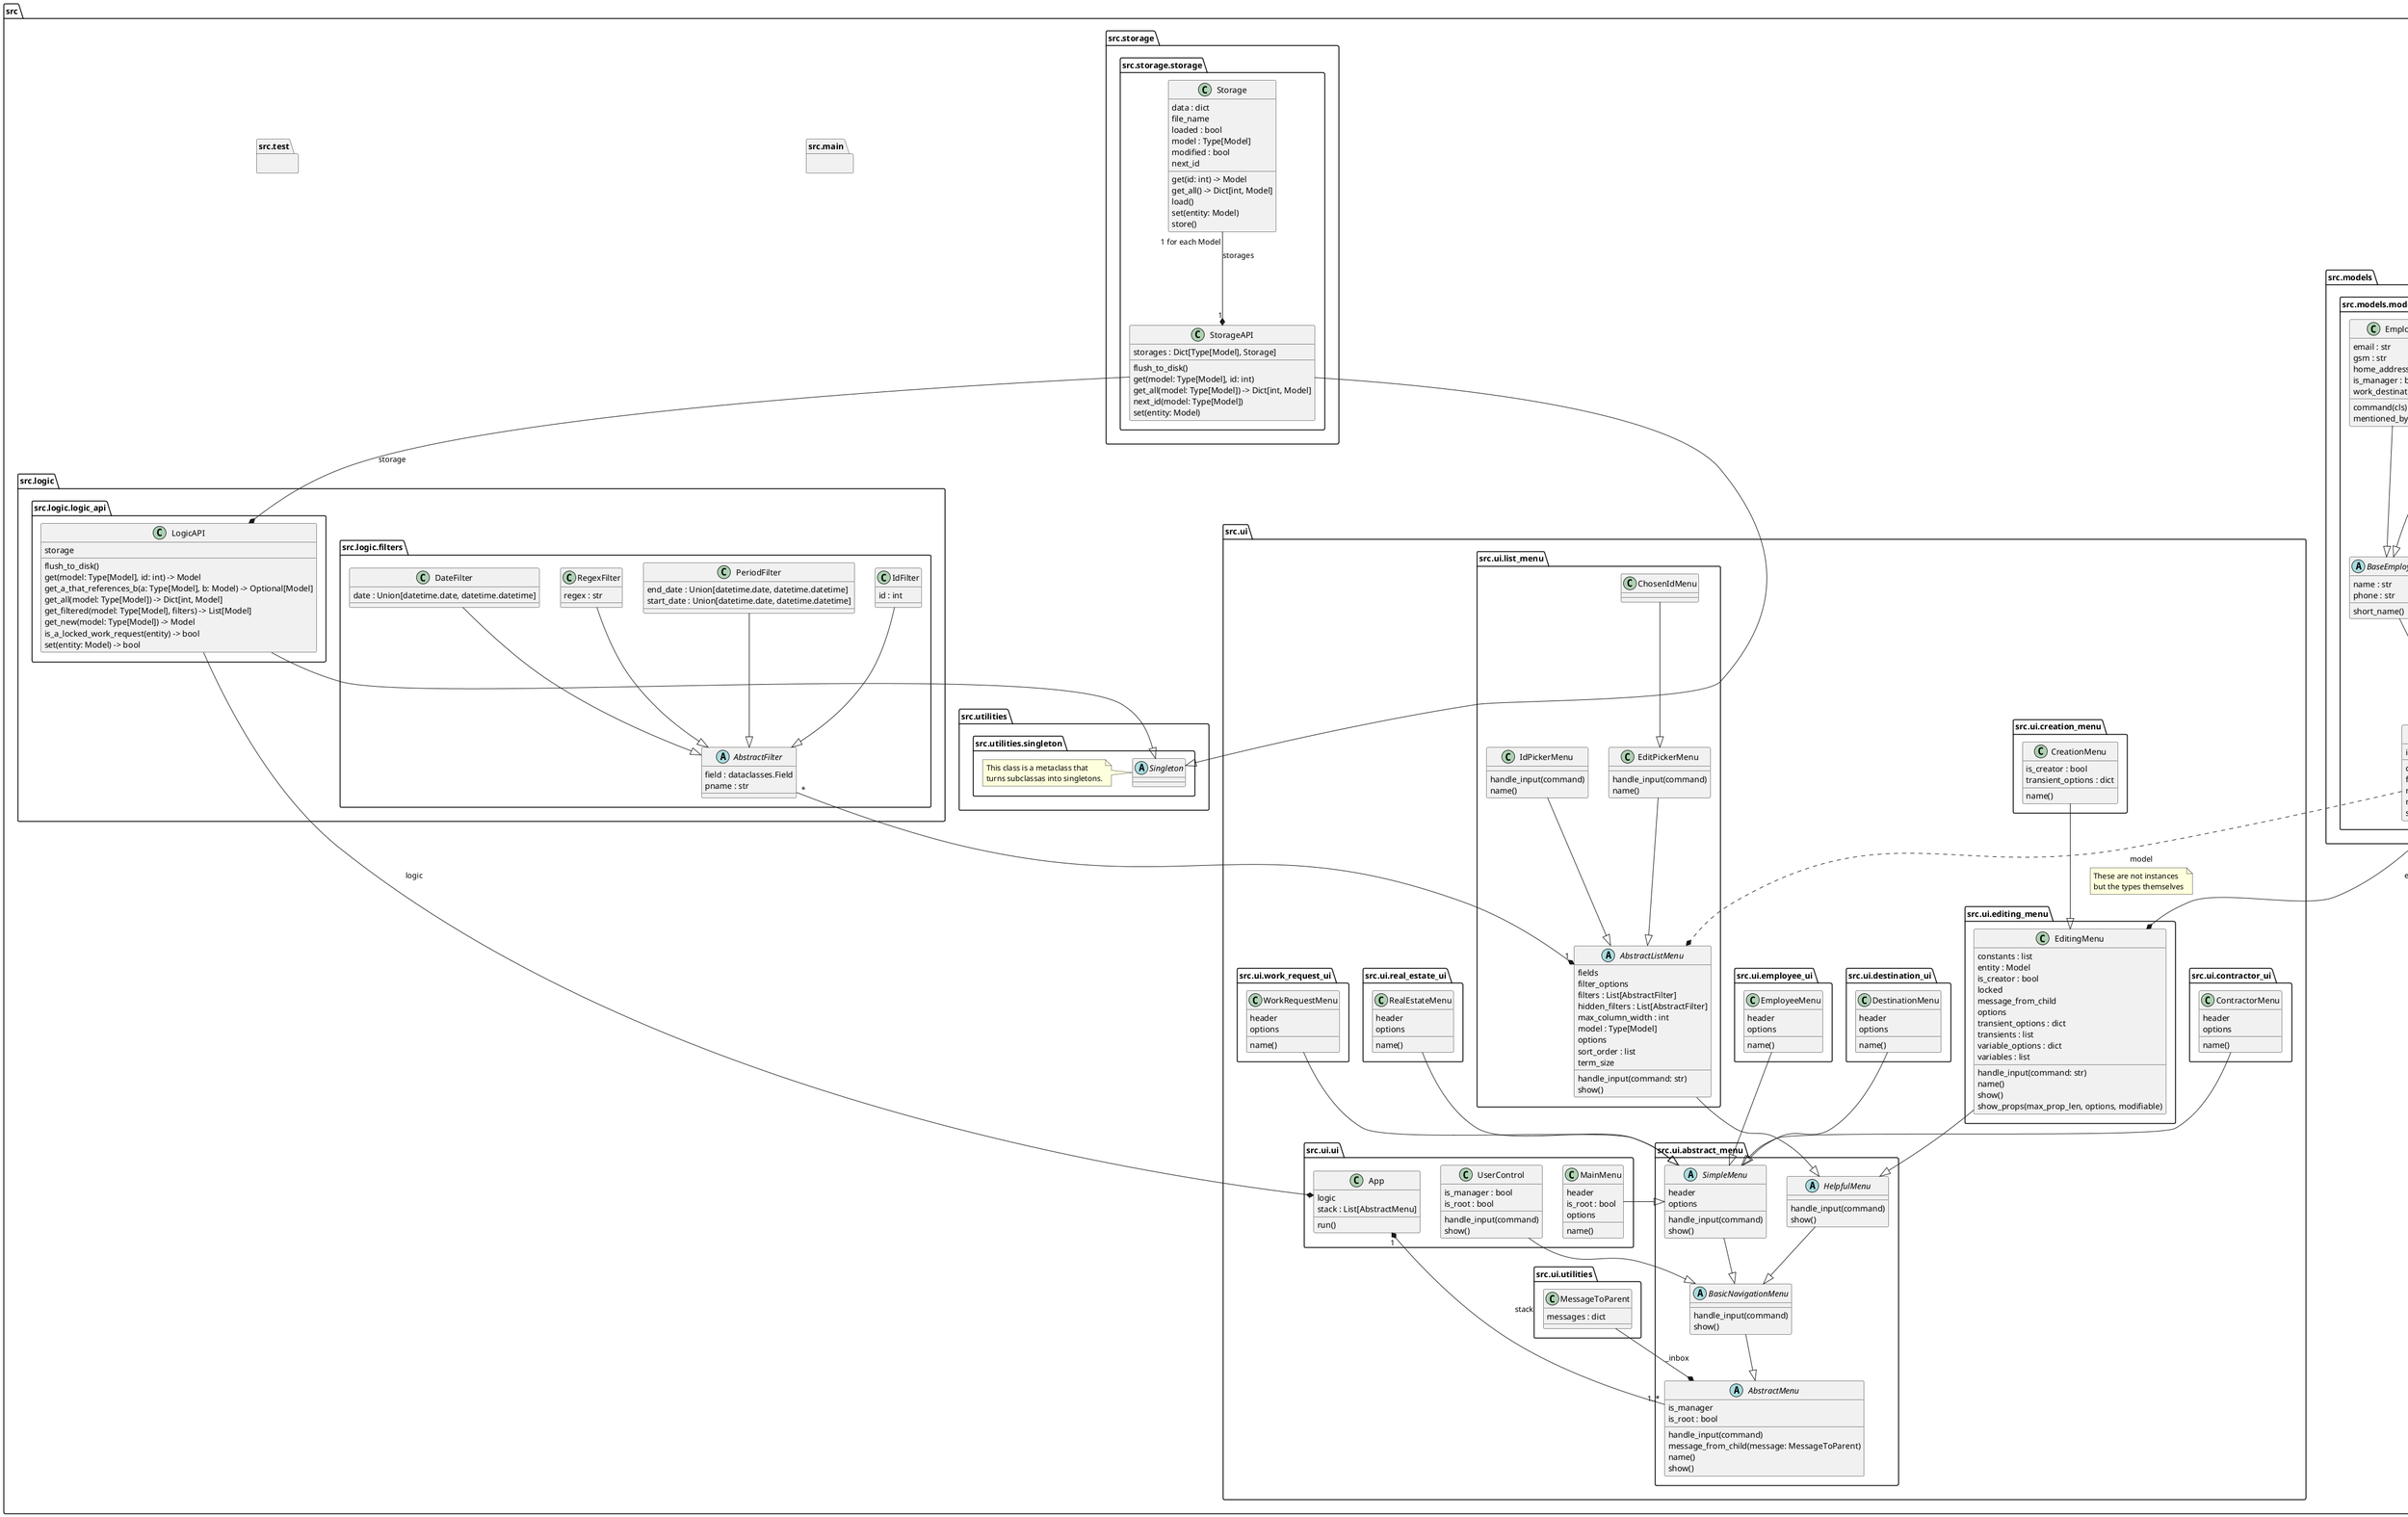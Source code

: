 @startuml classes
set namespaceSeparator none

package "src" as src {
  package "src.logic" as src.logic {
    package "src.logic.filters" as src.logic.filters {
      abstract "AbstractFilter" as src.logic.filters.AbstractFilter {
        field : dataclasses.Field
        pname : str
      }
      class "RegexFilter" as src.logic.filters.RegexFilter {
        regex : str
      }
      class "DateFilter" as src.logic.filters.DateFilter {
        date : Union[datetime.date, datetime.datetime]
      }
      class "IdFilter" as src.logic.filters.IdFilter {
        id : int
      }
      class "PeriodFilter" as src.logic.filters.PeriodFilter {
        end_date : Union[datetime.date, datetime.datetime]
        start_date : Union[datetime.date, datetime.datetime]
      }
    }
    package "src.logic.logic_api" as src.logic.logic_api {
      class "LogicAPI" as src.logic.logic_api.LogicAPI {
        storage
        flush_to_disk()
        get(model: Type[Model], id: int) -> Model
        get_a_that_references_b(a: Type[Model], b: Model) -> Optional[Model]
        get_all(model: Type[Model]) -> Dict[int, Model]
        get_filtered(model: Type[Model], filters) -> List[Model]
        get_new(model: Type[Model]) -> Model
        is_a_locked_work_request(entity) -> bool
        set(entity: Model) -> bool
      }
    }
  }
  package "src.main" as src.main {
  }
  package "src.models" as src.models {
    package "src.models.models" as src.models.models {
      class "WorkReport" as src.models.models.WorkReport {
        comment : str
        contractor_id : int
        contractors_fee : str
        date: datetime.datetime
        description : str
        done : bool
        employee_id : int
        material_cost : str
        work_request_id : int
        command(cls)
        model_name(cls)
        short_name()
      }
      class "WorkRequest" as src.models.models.WorkRequest {
        date: datetime.date
        description : str
        is_open : bool
        priority : str
        real_estate : int
        title : str
        .. Initilization fields ..
        start_date: datetime.date
        end_date: datetime.date
        repeat_period: datetime.timedelta
        __
        command(cls)
        mentioned_by(cls)
        model_name(cls)
        short_name()
      }
      abstract "BaseEmployee" as src.models.models.BaseEmployee {
        name : str
        phone : str
        short_name()
      }
      class "Contractor" as src.models.models.Contractor {
        location : int
        name_of_company : str
        working_hours : str
        command(cls)
        mentioned_by(cls)
        short_name()
      }
      class "Destination" as src.models.models.Destination {
        country : str
        name : str
        command(cls)
        mentioned_by(cls)
        short_name()
      }
      class "Employee" as src.models.models.Employee {
        email : str
        gsm : str
        home_address : str
        is_manager : bool
        work_destination : int
        command(cls)
        mentioned_by(cls)
      }
      abstract "Model" as src.models.models.Model {
        id : int
        command(cls)
        from_dict(cls: Dict[str, Any], dictionary)
        mentioned_by(cls)
        model_name(cls)
        short_name()
      }
      class "RealEstate" as src.models.models.RealEstate {
        address : str
        condition : str
        facilities : str
        location : int
        real_estate_number : str
        rooms : int
        size : int
        type_of_real_estate : str
        command(cls)
        mentioned_by(cls)
        model_name(cls)
        short_name()
      }
    }
  }
  package "src.storage" as src.storage {
    package "src.storage.storage" as src.storage.storage {
      class "Storage" as src.storage.storage.Storage {
        data : dict
        file_name
        loaded : bool
        model : Type[Model]
        modified : bool
        next_id
        get(id: int) -> Model
        get_all() -> Dict[int, Model]
        load()
        set(entity: Model)
        store()
      }
      class "StorageAPI" as src.storage.storage.StorageAPI {
        storages : Dict[Type[Model], Storage]
        flush_to_disk()
        get(model: Type[Model], id: int)
        get_all(model: Type[Model]) -> Dict[int, Model]
        next_id(model: Type[Model])
        set(entity: Model)
      }
    }
  }
  package "src.test" as src.test {
  }
  package "src.ui" as src.ui {
    package "src.ui.abstract_menu" as src.ui.abstract_menu {
      abstract "AbstractMenu" as src.ui.abstract_menu.AbstractMenu {
        is_manager
        is_root : bool
        handle_input(command)
        message_from_child(message: MessageToParent)
        name()
        show()
      }
      abstract "BasicNavigationMenu" as src.ui.abstract_menu.BasicNavigationMenu {
        handle_input(command)
        show()
      }
      abstract "HelpfulMenu" as src.ui.abstract_menu.HelpfulMenu {
        handle_input(command)
        show()
      }
      abstract "SimpleMenu" as src.ui.abstract_menu.SimpleMenu {
        header
        options
        handle_input(command)
        show()
      }
    }
    package "src.ui.contractor_ui" as src.ui.contractor_ui {
      class "ContractorMenu" as src.ui.contractor_ui.ContractorMenu {
        header
        options
        name()
      }
    }
    package "src.ui.creation_menu" as src.ui.creation_menu {
      class "CreationMenu" as src.ui.creation_menu.CreationMenu {
        is_creator : bool
        transient_options : dict
        name()
      }
    }
    package "src.ui.destination_ui" as src.ui.destination_ui {
      class "DestinationMenu" as src.ui.destination_ui.DestinationMenu {
        header
        options
        name()
      }
    }
    package "src.ui.editing_menu" as src.ui.editing_menu {
      class "EditingMenu" as src.ui.editing_menu.EditingMenu {
        constants : list
        entity : Model
        is_creator : bool
        locked
        message_from_child
        options
        transient_options : dict
        transients : list
        variable_options : dict
        variables : list
        handle_input(command: str)
        name()
        show()
        show_props(max_prop_len, options, modifiable)
      }
    }
    package "src.ui.employee_ui" as src.ui.employee_ui {
      class "EmployeeMenu" as src.ui.employee_ui.EmployeeMenu {
        header
        options
        name()
      }
    }
    package "src.ui.list_menu" as src.ui.list_menu {
      class "EditPickerMenu" as src.ui.list_menu.EditPickerMenu {
        handle_input(command)
        name()
      }
      abstract "AbstractListMenu" as src.ui.list_menu.AbstractListMenu {
        fields
        filter_options
        filters : List[AbstractFilter]
        hidden_filters : List[AbstractFilter]
        max_column_width : int
        model : Type[Model]
        options
        sort_order : list
        term_size
        handle_input(command: str)
        show()
      }
      class "ChosenIdMenu" as src.ui.list_menu.ChosenIdMenu {
      }
      class "IdPickerMenu" as src.ui.list_menu.IdPickerMenu {
        handle_input(command)
        name()
      }
    }
    package "src.ui.real_estate_ui" as src.ui.real_estate_ui {
      class "RealEstateMenu" as src.ui.real_estate_ui.RealEstateMenu {
        header
        options
        name()
      }
    }
    package "src.ui.ui" as src.ui.ui {
      class "App" as src.ui.ui.App {
        logic
        stack : List[AbstractMenu]
        run()
      }
      class "UserControl" as src.ui.ui.UserControl {
        is_manager : bool
        is_root : bool
        handle_input(command)
        show()
      }
      class "MainMenu" as src.ui.ui.MainMenu {
        header
        is_root : bool
        options
        name()
      }
    }
    package "src.ui.utilities" as src.ui.utilities {
      class "MessageToParent" as src.ui.utilities.MessageToParent {
        messages : dict
      }
    }
    package "src.ui.work_request_ui" as src.ui.work_request_ui {
      class "WorkRequestMenu" as src.ui.work_request_ui.WorkRequestMenu {
        header
        options
        name()
      }
    }
  }
  package "src.utilities" as src.utilities {
    package "src.utilities.singleton" as src.utilities.singleton {
      abstract "Singleton" as src.utilities.singleton.Singleton {
      }
      note left: This class is a metaclass that\nturns subclassas into singletons.
    }
  }
}


src.logic.filters.DateFilter --|> src.logic.filters.AbstractFilter
src.logic.filters.IdFilter --|> src.logic.filters.AbstractFilter
src.logic.filters.PeriodFilter --|> src.logic.filters.AbstractFilter
src.logic.filters.RegexFilter --|> src.logic.filters.AbstractFilter
src.models.models.BaseEmployee --|> src.models.models.Model
src.models.models.Contractor --|> src.models.models.BaseEmployee
src.models.models.Destination --|> src.models.models.Model
src.models.models.Employee --|> src.models.models.BaseEmployee
src.models.models.RealEstate --|> src.models.models.Model
src.models.models.WorkReport --|> src.models.models.Model
src.models.models.WorkRequest --|> src.models.models.Model
src.ui.abstract_menu.BasicNavigationMenu --|> src.ui.abstract_menu.AbstractMenu
src.ui.abstract_menu.HelpfulMenu --|> src.ui.abstract_menu.BasicNavigationMenu
src.ui.abstract_menu.SimpleMenu --|> src.ui.abstract_menu.BasicNavigationMenu
src.ui.contractor_ui.ContractorMenu --|> src.ui.abstract_menu.SimpleMenu
src.ui.creation_menu.CreationMenu --|> src.ui.editing_menu.EditingMenu
src.ui.destination_ui.DestinationMenu --|> src.ui.abstract_menu.SimpleMenu
src.ui.editing_menu.EditingMenu --|> src.ui.abstract_menu.HelpfulMenu
src.ui.employee_ui.EmployeeMenu --|> src.ui.abstract_menu.SimpleMenu
src.ui.list_menu.AbstractListMenu --|> src.ui.abstract_menu.HelpfulMenu
src.ui.list_menu.ChosenIdMenu --|> src.ui.list_menu.EditPickerMenu
src.ui.list_menu.EditPickerMenu --|> src.ui.list_menu.AbstractListMenu
src.ui.list_menu.IdPickerMenu --|> src.ui.list_menu.AbstractListMenu
src.ui.real_estate_ui.RealEstateMenu --|> src.ui.abstract_menu.SimpleMenu
src.ui.ui.MainMenu --|> src.ui.abstract_menu.SimpleMenu
src.ui.ui.UserControl --|> src.ui.abstract_menu.BasicNavigationMenu
src.ui.work_request_ui.WorkRequestMenu --|> src.ui.abstract_menu.SimpleMenu
src.models.models.Model --* src.ui.editing_menu.EditingMenu : entity
src.ui.utilities.MessageToParent --* src.ui.abstract_menu.AbstractMenu : _inbox

src.models.models.Model ..* src.ui.list_menu.AbstractListMenu : model
note bottom on link : These are not instances\nbut the types themselves

src.logic.logic_api.LogicAPI --* src.ui.ui.App : logic
src.ui.abstract_menu.AbstractMenu "1..*" --* "1" src.ui.ui.App : stack
src.storage.storage.StorageAPI --|> src.utilities.singleton.Singleton
src.logic.logic_api.LogicAPI --|> src.utilities.singleton.Singleton
src.storage.storage.Storage "1 for each Model" --* "1" src.storage.storage.StorageAPI : storages
src.storage.storage.StorageAPI --* src.logic.logic_api.LogicAPI : storage
src.logic.filters.AbstractFilter "*" --* "1" src.ui.list_menu.AbstractListMenu
@enduml
